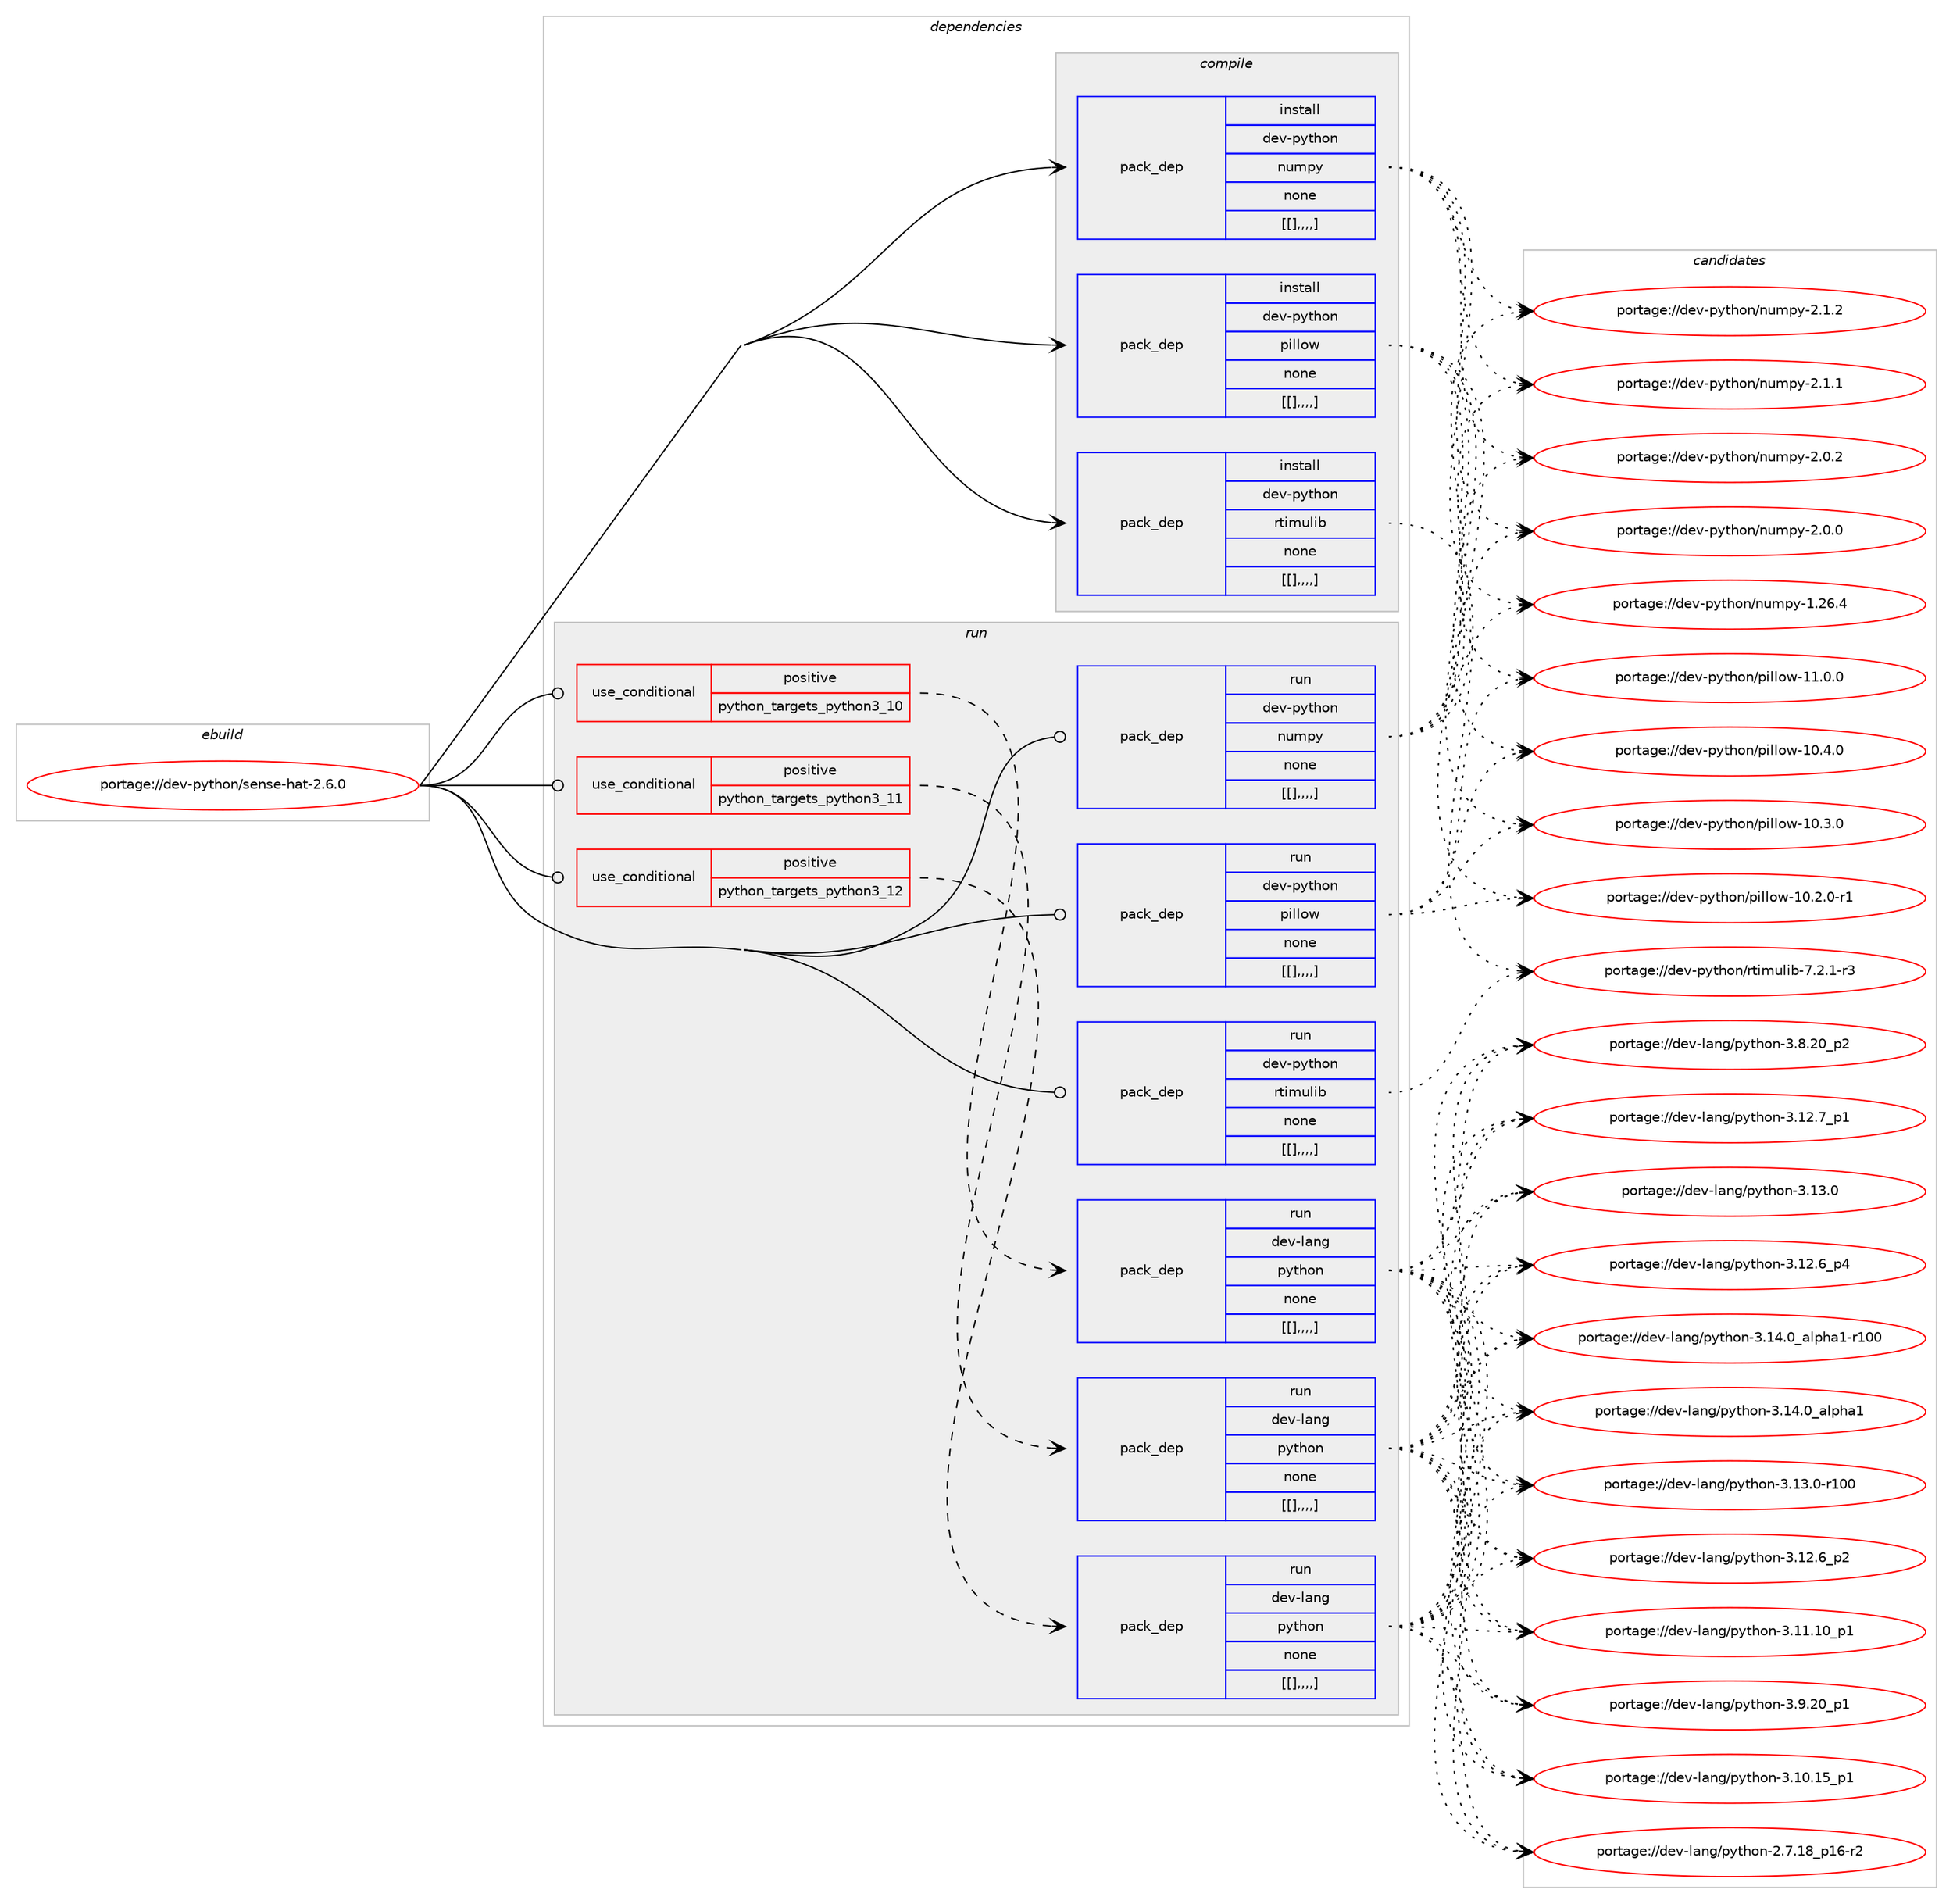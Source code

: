 digraph prolog {

# *************
# Graph options
# *************

newrank=true;
concentrate=true;
compound=true;
graph [rankdir=LR,fontname=Helvetica,fontsize=10,ranksep=1.5];#, ranksep=2.5, nodesep=0.2];
edge  [arrowhead=vee];
node  [fontname=Helvetica,fontsize=10];

# **********
# The ebuild
# **********

subgraph cluster_leftcol {
color=gray;
label=<<i>ebuild</i>>;
id [label="portage://dev-python/sense-hat-2.6.0", color=red, width=4, href="../dev-python/sense-hat-2.6.0.svg"];
}

# ****************
# The dependencies
# ****************

subgraph cluster_midcol {
color=gray;
label=<<i>dependencies</i>>;
subgraph cluster_compile {
fillcolor="#eeeeee";
style=filled;
label=<<i>compile</i>>;
subgraph pack126203 {
dependency169777 [label=<<TABLE BORDER="0" CELLBORDER="1" CELLSPACING="0" CELLPADDING="4" WIDTH="220"><TR><TD ROWSPAN="6" CELLPADDING="30">pack_dep</TD></TR><TR><TD WIDTH="110">install</TD></TR><TR><TD>dev-python</TD></TR><TR><TD>numpy</TD></TR><TR><TD>none</TD></TR><TR><TD>[[],,,,]</TD></TR></TABLE>>, shape=none, color=blue];
}
id:e -> dependency169777:w [weight=20,style="solid",arrowhead="vee"];
subgraph pack126240 {
dependency169836 [label=<<TABLE BORDER="0" CELLBORDER="1" CELLSPACING="0" CELLPADDING="4" WIDTH="220"><TR><TD ROWSPAN="6" CELLPADDING="30">pack_dep</TD></TR><TR><TD WIDTH="110">install</TD></TR><TR><TD>dev-python</TD></TR><TR><TD>pillow</TD></TR><TR><TD>none</TD></TR><TR><TD>[[],,,,]</TD></TR></TABLE>>, shape=none, color=blue];
}
id:e -> dependency169836:w [weight=20,style="solid",arrowhead="vee"];
subgraph pack126287 {
dependency169863 [label=<<TABLE BORDER="0" CELLBORDER="1" CELLSPACING="0" CELLPADDING="4" WIDTH="220"><TR><TD ROWSPAN="6" CELLPADDING="30">pack_dep</TD></TR><TR><TD WIDTH="110">install</TD></TR><TR><TD>dev-python</TD></TR><TR><TD>rtimulib</TD></TR><TR><TD>none</TD></TR><TR><TD>[[],,,,]</TD></TR></TABLE>>, shape=none, color=blue];
}
id:e -> dependency169863:w [weight=20,style="solid",arrowhead="vee"];
}
subgraph cluster_compileandrun {
fillcolor="#eeeeee";
style=filled;
label=<<i>compile and run</i>>;
}
subgraph cluster_run {
fillcolor="#eeeeee";
style=filled;
label=<<i>run</i>>;
subgraph cond42238 {
dependency169887 [label=<<TABLE BORDER="0" CELLBORDER="1" CELLSPACING="0" CELLPADDING="4"><TR><TD ROWSPAN="3" CELLPADDING="10">use_conditional</TD></TR><TR><TD>positive</TD></TR><TR><TD>python_targets_python3_10</TD></TR></TABLE>>, shape=none, color=red];
subgraph pack126302 {
dependency169923 [label=<<TABLE BORDER="0" CELLBORDER="1" CELLSPACING="0" CELLPADDING="4" WIDTH="220"><TR><TD ROWSPAN="6" CELLPADDING="30">pack_dep</TD></TR><TR><TD WIDTH="110">run</TD></TR><TR><TD>dev-lang</TD></TR><TR><TD>python</TD></TR><TR><TD>none</TD></TR><TR><TD>[[],,,,]</TD></TR></TABLE>>, shape=none, color=blue];
}
dependency169887:e -> dependency169923:w [weight=20,style="dashed",arrowhead="vee"];
}
id:e -> dependency169887:w [weight=20,style="solid",arrowhead="odot"];
subgraph cond42292 {
dependency170048 [label=<<TABLE BORDER="0" CELLBORDER="1" CELLSPACING="0" CELLPADDING="4"><TR><TD ROWSPAN="3" CELLPADDING="10">use_conditional</TD></TR><TR><TD>positive</TD></TR><TR><TD>python_targets_python3_11</TD></TR></TABLE>>, shape=none, color=red];
subgraph pack126420 {
dependency170144 [label=<<TABLE BORDER="0" CELLBORDER="1" CELLSPACING="0" CELLPADDING="4" WIDTH="220"><TR><TD ROWSPAN="6" CELLPADDING="30">pack_dep</TD></TR><TR><TD WIDTH="110">run</TD></TR><TR><TD>dev-lang</TD></TR><TR><TD>python</TD></TR><TR><TD>none</TD></TR><TR><TD>[[],,,,]</TD></TR></TABLE>>, shape=none, color=blue];
}
dependency170048:e -> dependency170144:w [weight=20,style="dashed",arrowhead="vee"];
}
id:e -> dependency170048:w [weight=20,style="solid",arrowhead="odot"];
subgraph cond42346 {
dependency170147 [label=<<TABLE BORDER="0" CELLBORDER="1" CELLSPACING="0" CELLPADDING="4"><TR><TD ROWSPAN="3" CELLPADDING="10">use_conditional</TD></TR><TR><TD>positive</TD></TR><TR><TD>python_targets_python3_12</TD></TR></TABLE>>, shape=none, color=red];
subgraph pack126461 {
dependency170149 [label=<<TABLE BORDER="0" CELLBORDER="1" CELLSPACING="0" CELLPADDING="4" WIDTH="220"><TR><TD ROWSPAN="6" CELLPADDING="30">pack_dep</TD></TR><TR><TD WIDTH="110">run</TD></TR><TR><TD>dev-lang</TD></TR><TR><TD>python</TD></TR><TR><TD>none</TD></TR><TR><TD>[[],,,,]</TD></TR></TABLE>>, shape=none, color=blue];
}
dependency170147:e -> dependency170149:w [weight=20,style="dashed",arrowhead="vee"];
}
id:e -> dependency170147:w [weight=20,style="solid",arrowhead="odot"];
subgraph pack126465 {
dependency170170 [label=<<TABLE BORDER="0" CELLBORDER="1" CELLSPACING="0" CELLPADDING="4" WIDTH="220"><TR><TD ROWSPAN="6" CELLPADDING="30">pack_dep</TD></TR><TR><TD WIDTH="110">run</TD></TR><TR><TD>dev-python</TD></TR><TR><TD>numpy</TD></TR><TR><TD>none</TD></TR><TR><TD>[[],,,,]</TD></TR></TABLE>>, shape=none, color=blue];
}
id:e -> dependency170170:w [weight=20,style="solid",arrowhead="odot"];
subgraph pack126481 {
dependency170192 [label=<<TABLE BORDER="0" CELLBORDER="1" CELLSPACING="0" CELLPADDING="4" WIDTH="220"><TR><TD ROWSPAN="6" CELLPADDING="30">pack_dep</TD></TR><TR><TD WIDTH="110">run</TD></TR><TR><TD>dev-python</TD></TR><TR><TD>pillow</TD></TR><TR><TD>none</TD></TR><TR><TD>[[],,,,]</TD></TR></TABLE>>, shape=none, color=blue];
}
id:e -> dependency170192:w [weight=20,style="solid",arrowhead="odot"];
subgraph pack126508 {
dependency170221 [label=<<TABLE BORDER="0" CELLBORDER="1" CELLSPACING="0" CELLPADDING="4" WIDTH="220"><TR><TD ROWSPAN="6" CELLPADDING="30">pack_dep</TD></TR><TR><TD WIDTH="110">run</TD></TR><TR><TD>dev-python</TD></TR><TR><TD>rtimulib</TD></TR><TR><TD>none</TD></TR><TR><TD>[[],,,,]</TD></TR></TABLE>>, shape=none, color=blue];
}
id:e -> dependency170221:w [weight=20,style="solid",arrowhead="odot"];
}
}

# **************
# The candidates
# **************

subgraph cluster_choices {
rank=same;
color=gray;
label=<<i>candidates</i>>;

subgraph choice126102 {
color=black;
nodesep=1;
choice1001011184511212111610411111047110117109112121455046494650 [label="portage://dev-python/numpy-2.1.2", color=red, width=4,href="../dev-python/numpy-2.1.2.svg"];
choice1001011184511212111610411111047110117109112121455046494649 [label="portage://dev-python/numpy-2.1.1", color=red, width=4,href="../dev-python/numpy-2.1.1.svg"];
choice1001011184511212111610411111047110117109112121455046484650 [label="portage://dev-python/numpy-2.0.2", color=red, width=4,href="../dev-python/numpy-2.0.2.svg"];
choice1001011184511212111610411111047110117109112121455046484648 [label="portage://dev-python/numpy-2.0.0", color=red, width=4,href="../dev-python/numpy-2.0.0.svg"];
choice100101118451121211161041111104711011710911212145494650544652 [label="portage://dev-python/numpy-1.26.4", color=red, width=4,href="../dev-python/numpy-1.26.4.svg"];
dependency169777:e -> choice1001011184511212111610411111047110117109112121455046494650:w [style=dotted,weight="100"];
dependency169777:e -> choice1001011184511212111610411111047110117109112121455046494649:w [style=dotted,weight="100"];
dependency169777:e -> choice1001011184511212111610411111047110117109112121455046484650:w [style=dotted,weight="100"];
dependency169777:e -> choice1001011184511212111610411111047110117109112121455046484648:w [style=dotted,weight="100"];
dependency169777:e -> choice100101118451121211161041111104711011710911212145494650544652:w [style=dotted,weight="100"];
}
subgraph choice126104 {
color=black;
nodesep=1;
choice100101118451121211161041111104711210510810811111945494946484648 [label="portage://dev-python/pillow-11.0.0", color=red, width=4,href="../dev-python/pillow-11.0.0.svg"];
choice100101118451121211161041111104711210510810811111945494846524648 [label="portage://dev-python/pillow-10.4.0", color=red, width=4,href="../dev-python/pillow-10.4.0.svg"];
choice100101118451121211161041111104711210510810811111945494846514648 [label="portage://dev-python/pillow-10.3.0", color=red, width=4,href="../dev-python/pillow-10.3.0.svg"];
choice1001011184511212111610411111047112105108108111119454948465046484511449 [label="portage://dev-python/pillow-10.2.0-r1", color=red, width=4,href="../dev-python/pillow-10.2.0-r1.svg"];
dependency169836:e -> choice100101118451121211161041111104711210510810811111945494946484648:w [style=dotted,weight="100"];
dependency169836:e -> choice100101118451121211161041111104711210510810811111945494846524648:w [style=dotted,weight="100"];
dependency169836:e -> choice100101118451121211161041111104711210510810811111945494846514648:w [style=dotted,weight="100"];
dependency169836:e -> choice1001011184511212111610411111047112105108108111119454948465046484511449:w [style=dotted,weight="100"];
}
subgraph choice126119 {
color=black;
nodesep=1;
choice1001011184511212111610411111047114116105109117108105984555465046494511451 [label="portage://dev-python/rtimulib-7.2.1-r3", color=red, width=4,href="../dev-python/rtimulib-7.2.1-r3.svg"];
dependency169863:e -> choice1001011184511212111610411111047114116105109117108105984555465046494511451:w [style=dotted,weight="100"];
}
subgraph choice126121 {
color=black;
nodesep=1;
choice100101118451089711010347112121116104111110455146495246489597108112104974945114494848 [label="portage://dev-lang/python-3.14.0_alpha1-r100", color=red, width=4,href="../dev-lang/python-3.14.0_alpha1-r100.svg"];
choice1001011184510897110103471121211161041111104551464952464895971081121049749 [label="portage://dev-lang/python-3.14.0_alpha1", color=red, width=4,href="../dev-lang/python-3.14.0_alpha1.svg"];
choice1001011184510897110103471121211161041111104551464951464845114494848 [label="portage://dev-lang/python-3.13.0-r100", color=red, width=4,href="../dev-lang/python-3.13.0-r100.svg"];
choice10010111845108971101034711212111610411111045514649514648 [label="portage://dev-lang/python-3.13.0", color=red, width=4,href="../dev-lang/python-3.13.0.svg"];
choice100101118451089711010347112121116104111110455146495046559511249 [label="portage://dev-lang/python-3.12.7_p1", color=red, width=4,href="../dev-lang/python-3.12.7_p1.svg"];
choice100101118451089711010347112121116104111110455146495046549511252 [label="portage://dev-lang/python-3.12.6_p4", color=red, width=4,href="../dev-lang/python-3.12.6_p4.svg"];
choice100101118451089711010347112121116104111110455146495046549511250 [label="portage://dev-lang/python-3.12.6_p2", color=red, width=4,href="../dev-lang/python-3.12.6_p2.svg"];
choice10010111845108971101034711212111610411111045514649494649489511249 [label="portage://dev-lang/python-3.11.10_p1", color=red, width=4,href="../dev-lang/python-3.11.10_p1.svg"];
choice10010111845108971101034711212111610411111045514649484649539511249 [label="portage://dev-lang/python-3.10.15_p1", color=red, width=4,href="../dev-lang/python-3.10.15_p1.svg"];
choice100101118451089711010347112121116104111110455146574650489511249 [label="portage://dev-lang/python-3.9.20_p1", color=red, width=4,href="../dev-lang/python-3.9.20_p1.svg"];
choice100101118451089711010347112121116104111110455146564650489511250 [label="portage://dev-lang/python-3.8.20_p2", color=red, width=4,href="../dev-lang/python-3.8.20_p2.svg"];
choice100101118451089711010347112121116104111110455046554649569511249544511450 [label="portage://dev-lang/python-2.7.18_p16-r2", color=red, width=4,href="../dev-lang/python-2.7.18_p16-r2.svg"];
dependency169923:e -> choice100101118451089711010347112121116104111110455146495246489597108112104974945114494848:w [style=dotted,weight="100"];
dependency169923:e -> choice1001011184510897110103471121211161041111104551464952464895971081121049749:w [style=dotted,weight="100"];
dependency169923:e -> choice1001011184510897110103471121211161041111104551464951464845114494848:w [style=dotted,weight="100"];
dependency169923:e -> choice10010111845108971101034711212111610411111045514649514648:w [style=dotted,weight="100"];
dependency169923:e -> choice100101118451089711010347112121116104111110455146495046559511249:w [style=dotted,weight="100"];
dependency169923:e -> choice100101118451089711010347112121116104111110455146495046549511252:w [style=dotted,weight="100"];
dependency169923:e -> choice100101118451089711010347112121116104111110455146495046549511250:w [style=dotted,weight="100"];
dependency169923:e -> choice10010111845108971101034711212111610411111045514649494649489511249:w [style=dotted,weight="100"];
dependency169923:e -> choice10010111845108971101034711212111610411111045514649484649539511249:w [style=dotted,weight="100"];
dependency169923:e -> choice100101118451089711010347112121116104111110455146574650489511249:w [style=dotted,weight="100"];
dependency169923:e -> choice100101118451089711010347112121116104111110455146564650489511250:w [style=dotted,weight="100"];
dependency169923:e -> choice100101118451089711010347112121116104111110455046554649569511249544511450:w [style=dotted,weight="100"];
}
subgraph choice126128 {
color=black;
nodesep=1;
choice100101118451089711010347112121116104111110455146495246489597108112104974945114494848 [label="portage://dev-lang/python-3.14.0_alpha1-r100", color=red, width=4,href="../dev-lang/python-3.14.0_alpha1-r100.svg"];
choice1001011184510897110103471121211161041111104551464952464895971081121049749 [label="portage://dev-lang/python-3.14.0_alpha1", color=red, width=4,href="../dev-lang/python-3.14.0_alpha1.svg"];
choice1001011184510897110103471121211161041111104551464951464845114494848 [label="portage://dev-lang/python-3.13.0-r100", color=red, width=4,href="../dev-lang/python-3.13.0-r100.svg"];
choice10010111845108971101034711212111610411111045514649514648 [label="portage://dev-lang/python-3.13.0", color=red, width=4,href="../dev-lang/python-3.13.0.svg"];
choice100101118451089711010347112121116104111110455146495046559511249 [label="portage://dev-lang/python-3.12.7_p1", color=red, width=4,href="../dev-lang/python-3.12.7_p1.svg"];
choice100101118451089711010347112121116104111110455146495046549511252 [label="portage://dev-lang/python-3.12.6_p4", color=red, width=4,href="../dev-lang/python-3.12.6_p4.svg"];
choice100101118451089711010347112121116104111110455146495046549511250 [label="portage://dev-lang/python-3.12.6_p2", color=red, width=4,href="../dev-lang/python-3.12.6_p2.svg"];
choice10010111845108971101034711212111610411111045514649494649489511249 [label="portage://dev-lang/python-3.11.10_p1", color=red, width=4,href="../dev-lang/python-3.11.10_p1.svg"];
choice10010111845108971101034711212111610411111045514649484649539511249 [label="portage://dev-lang/python-3.10.15_p1", color=red, width=4,href="../dev-lang/python-3.10.15_p1.svg"];
choice100101118451089711010347112121116104111110455146574650489511249 [label="portage://dev-lang/python-3.9.20_p1", color=red, width=4,href="../dev-lang/python-3.9.20_p1.svg"];
choice100101118451089711010347112121116104111110455146564650489511250 [label="portage://dev-lang/python-3.8.20_p2", color=red, width=4,href="../dev-lang/python-3.8.20_p2.svg"];
choice100101118451089711010347112121116104111110455046554649569511249544511450 [label="portage://dev-lang/python-2.7.18_p16-r2", color=red, width=4,href="../dev-lang/python-2.7.18_p16-r2.svg"];
dependency170144:e -> choice100101118451089711010347112121116104111110455146495246489597108112104974945114494848:w [style=dotted,weight="100"];
dependency170144:e -> choice1001011184510897110103471121211161041111104551464952464895971081121049749:w [style=dotted,weight="100"];
dependency170144:e -> choice1001011184510897110103471121211161041111104551464951464845114494848:w [style=dotted,weight="100"];
dependency170144:e -> choice10010111845108971101034711212111610411111045514649514648:w [style=dotted,weight="100"];
dependency170144:e -> choice100101118451089711010347112121116104111110455146495046559511249:w [style=dotted,weight="100"];
dependency170144:e -> choice100101118451089711010347112121116104111110455146495046549511252:w [style=dotted,weight="100"];
dependency170144:e -> choice100101118451089711010347112121116104111110455146495046549511250:w [style=dotted,weight="100"];
dependency170144:e -> choice10010111845108971101034711212111610411111045514649494649489511249:w [style=dotted,weight="100"];
dependency170144:e -> choice10010111845108971101034711212111610411111045514649484649539511249:w [style=dotted,weight="100"];
dependency170144:e -> choice100101118451089711010347112121116104111110455146574650489511249:w [style=dotted,weight="100"];
dependency170144:e -> choice100101118451089711010347112121116104111110455146564650489511250:w [style=dotted,weight="100"];
dependency170144:e -> choice100101118451089711010347112121116104111110455046554649569511249544511450:w [style=dotted,weight="100"];
}
subgraph choice126134 {
color=black;
nodesep=1;
choice100101118451089711010347112121116104111110455146495246489597108112104974945114494848 [label="portage://dev-lang/python-3.14.0_alpha1-r100", color=red, width=4,href="../dev-lang/python-3.14.0_alpha1-r100.svg"];
choice1001011184510897110103471121211161041111104551464952464895971081121049749 [label="portage://dev-lang/python-3.14.0_alpha1", color=red, width=4,href="../dev-lang/python-3.14.0_alpha1.svg"];
choice1001011184510897110103471121211161041111104551464951464845114494848 [label="portage://dev-lang/python-3.13.0-r100", color=red, width=4,href="../dev-lang/python-3.13.0-r100.svg"];
choice10010111845108971101034711212111610411111045514649514648 [label="portage://dev-lang/python-3.13.0", color=red, width=4,href="../dev-lang/python-3.13.0.svg"];
choice100101118451089711010347112121116104111110455146495046559511249 [label="portage://dev-lang/python-3.12.7_p1", color=red, width=4,href="../dev-lang/python-3.12.7_p1.svg"];
choice100101118451089711010347112121116104111110455146495046549511252 [label="portage://dev-lang/python-3.12.6_p4", color=red, width=4,href="../dev-lang/python-3.12.6_p4.svg"];
choice100101118451089711010347112121116104111110455146495046549511250 [label="portage://dev-lang/python-3.12.6_p2", color=red, width=4,href="../dev-lang/python-3.12.6_p2.svg"];
choice10010111845108971101034711212111610411111045514649494649489511249 [label="portage://dev-lang/python-3.11.10_p1", color=red, width=4,href="../dev-lang/python-3.11.10_p1.svg"];
choice10010111845108971101034711212111610411111045514649484649539511249 [label="portage://dev-lang/python-3.10.15_p1", color=red, width=4,href="../dev-lang/python-3.10.15_p1.svg"];
choice100101118451089711010347112121116104111110455146574650489511249 [label="portage://dev-lang/python-3.9.20_p1", color=red, width=4,href="../dev-lang/python-3.9.20_p1.svg"];
choice100101118451089711010347112121116104111110455146564650489511250 [label="portage://dev-lang/python-3.8.20_p2", color=red, width=4,href="../dev-lang/python-3.8.20_p2.svg"];
choice100101118451089711010347112121116104111110455046554649569511249544511450 [label="portage://dev-lang/python-2.7.18_p16-r2", color=red, width=4,href="../dev-lang/python-2.7.18_p16-r2.svg"];
dependency170149:e -> choice100101118451089711010347112121116104111110455146495246489597108112104974945114494848:w [style=dotted,weight="100"];
dependency170149:e -> choice1001011184510897110103471121211161041111104551464952464895971081121049749:w [style=dotted,weight="100"];
dependency170149:e -> choice1001011184510897110103471121211161041111104551464951464845114494848:w [style=dotted,weight="100"];
dependency170149:e -> choice10010111845108971101034711212111610411111045514649514648:w [style=dotted,weight="100"];
dependency170149:e -> choice100101118451089711010347112121116104111110455146495046559511249:w [style=dotted,weight="100"];
dependency170149:e -> choice100101118451089711010347112121116104111110455146495046549511252:w [style=dotted,weight="100"];
dependency170149:e -> choice100101118451089711010347112121116104111110455146495046549511250:w [style=dotted,weight="100"];
dependency170149:e -> choice10010111845108971101034711212111610411111045514649494649489511249:w [style=dotted,weight="100"];
dependency170149:e -> choice10010111845108971101034711212111610411111045514649484649539511249:w [style=dotted,weight="100"];
dependency170149:e -> choice100101118451089711010347112121116104111110455146574650489511249:w [style=dotted,weight="100"];
dependency170149:e -> choice100101118451089711010347112121116104111110455146564650489511250:w [style=dotted,weight="100"];
dependency170149:e -> choice100101118451089711010347112121116104111110455046554649569511249544511450:w [style=dotted,weight="100"];
}
subgraph choice126148 {
color=black;
nodesep=1;
choice1001011184511212111610411111047110117109112121455046494650 [label="portage://dev-python/numpy-2.1.2", color=red, width=4,href="../dev-python/numpy-2.1.2.svg"];
choice1001011184511212111610411111047110117109112121455046494649 [label="portage://dev-python/numpy-2.1.1", color=red, width=4,href="../dev-python/numpy-2.1.1.svg"];
choice1001011184511212111610411111047110117109112121455046484650 [label="portage://dev-python/numpy-2.0.2", color=red, width=4,href="../dev-python/numpy-2.0.2.svg"];
choice1001011184511212111610411111047110117109112121455046484648 [label="portage://dev-python/numpy-2.0.0", color=red, width=4,href="../dev-python/numpy-2.0.0.svg"];
choice100101118451121211161041111104711011710911212145494650544652 [label="portage://dev-python/numpy-1.26.4", color=red, width=4,href="../dev-python/numpy-1.26.4.svg"];
dependency170170:e -> choice1001011184511212111610411111047110117109112121455046494650:w [style=dotted,weight="100"];
dependency170170:e -> choice1001011184511212111610411111047110117109112121455046494649:w [style=dotted,weight="100"];
dependency170170:e -> choice1001011184511212111610411111047110117109112121455046484650:w [style=dotted,weight="100"];
dependency170170:e -> choice1001011184511212111610411111047110117109112121455046484648:w [style=dotted,weight="100"];
dependency170170:e -> choice100101118451121211161041111104711011710911212145494650544652:w [style=dotted,weight="100"];
}
subgraph choice126150 {
color=black;
nodesep=1;
choice100101118451121211161041111104711210510810811111945494946484648 [label="portage://dev-python/pillow-11.0.0", color=red, width=4,href="../dev-python/pillow-11.0.0.svg"];
choice100101118451121211161041111104711210510810811111945494846524648 [label="portage://dev-python/pillow-10.4.0", color=red, width=4,href="../dev-python/pillow-10.4.0.svg"];
choice100101118451121211161041111104711210510810811111945494846514648 [label="portage://dev-python/pillow-10.3.0", color=red, width=4,href="../dev-python/pillow-10.3.0.svg"];
choice1001011184511212111610411111047112105108108111119454948465046484511449 [label="portage://dev-python/pillow-10.2.0-r1", color=red, width=4,href="../dev-python/pillow-10.2.0-r1.svg"];
dependency170192:e -> choice100101118451121211161041111104711210510810811111945494946484648:w [style=dotted,weight="100"];
dependency170192:e -> choice100101118451121211161041111104711210510810811111945494846524648:w [style=dotted,weight="100"];
dependency170192:e -> choice100101118451121211161041111104711210510810811111945494846514648:w [style=dotted,weight="100"];
dependency170192:e -> choice1001011184511212111610411111047112105108108111119454948465046484511449:w [style=dotted,weight="100"];
}
subgraph choice126157 {
color=black;
nodesep=1;
choice1001011184511212111610411111047114116105109117108105984555465046494511451 [label="portage://dev-python/rtimulib-7.2.1-r3", color=red, width=4,href="../dev-python/rtimulib-7.2.1-r3.svg"];
dependency170221:e -> choice1001011184511212111610411111047114116105109117108105984555465046494511451:w [style=dotted,weight="100"];
}
}

}
